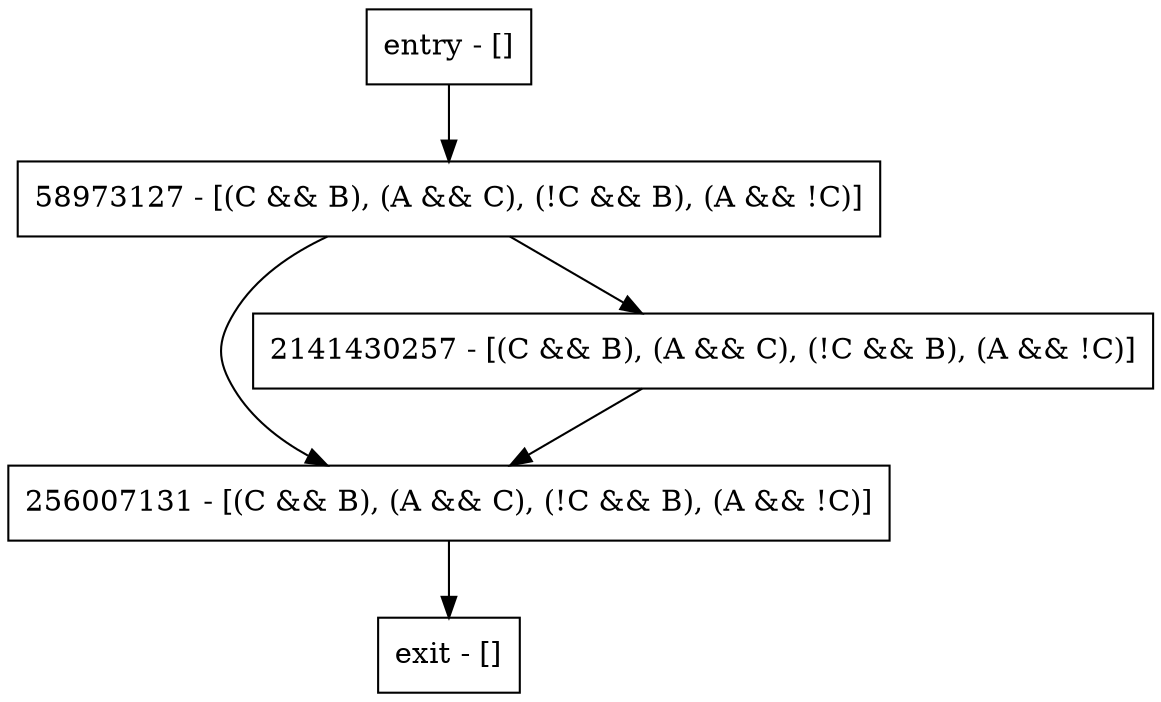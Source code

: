 digraph foo {
node [shape=record];
entry [label="entry - []"];
exit [label="exit - []"];
256007131 [label="256007131 - [(C && B), (A && C), (!C && B), (A && !C)]"];
58973127 [label="58973127 - [(C && B), (A && C), (!C && B), (A && !C)]"];
2141430257 [label="2141430257 - [(C && B), (A && C), (!C && B), (A && !C)]"];
entry;
exit;
entry -> 58973127;
256007131 -> exit;
58973127 -> 256007131;
58973127 -> 2141430257;
2141430257 -> 256007131;
}
